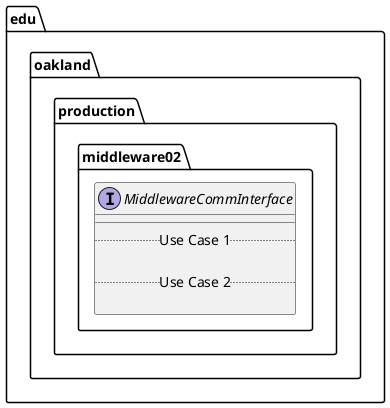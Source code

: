 @startuml MiddlewareCommInterface

package edu.oakland.production.middleware02 {
    interface MiddlewareCommInterface {
        __
        .. Use Case 1 ..

        .. Use Case 2 ..

    }
}

@enduml